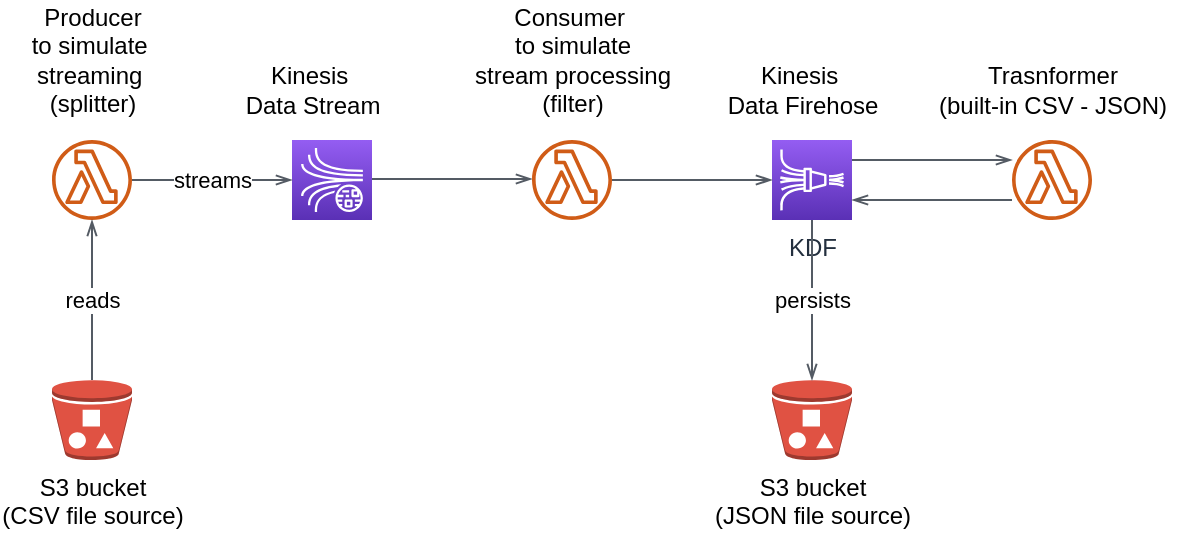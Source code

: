 <mxfile type="github" version="12.7.0"><diagram id="hRhdK9c9UY7DY67_S12X" name="Page-1"><mxGraphModel grid="1" dx="766" dy="310" gridSize="10" guides="1" tooltips="1" connect="1" arrows="1" fold="1" page="1" pageScale="1" pageWidth="850" pageHeight="1100" math="0" shadow="0"><root><mxCell id="0"/><mxCell id="1" parent="0"/><mxCell id="A1iT6gOZS8kK0mqbbgCM-1" value="" parent="1" style="outlineConnect=0;fontColor=#232F3E;gradientColor=none;fillColor=#D05C17;strokeColor=none;dashed=0;verticalLabelPosition=bottom;verticalAlign=top;align=center;html=1;fontSize=12;fontStyle=0;aspect=fixed;pointerEvents=1;shape=mxgraph.aws4.lambda_function;" vertex="1"><mxGeometry as="geometry" y="120" x="40" width="40" height="40"/></mxCell><mxCell id="A1iT6gOZS8kK0mqbbgCM-2" value="Producer&lt;br&gt;to simulate&amp;nbsp;&lt;br&gt;streaming&amp;nbsp;&lt;br&gt;(splitter)" parent="1" style="text;html=1;align=center;verticalAlign=middle;resizable=0;points=[];autosize=1;" vertex="1"><mxGeometry as="geometry" y="50" x="20" width="80" height="60"/></mxCell><mxCell id="A1iT6gOZS8kK0mqbbgCM-8" value="S3 bucket&lt;br&gt;(CSV file source)" parent="1" style="outlineConnect=0;dashed=0;verticalLabelPosition=bottom;verticalAlign=top;align=center;html=1;shape=mxgraph.aws3.bucket_with_objects;fillColor=#E05243;gradientColor=none;" vertex="1"><mxGeometry as="geometry" y="240" x="40" width="40" height="40"/></mxCell><mxCell id="A1iT6gOZS8kK0mqbbgCM-9" value="reads" parent="1" style="edgeStyle=orthogonalEdgeStyle;html=1;endArrow=none;elbow=vertical;startArrow=openThin;startFill=0;strokeColor=#545B64;rounded=0;entryX=0.5;entryY=0;entryDx=0;entryDy=0;entryPerimeter=0;" edge="1" source="A1iT6gOZS8kK0mqbbgCM-1" target="A1iT6gOZS8kK0mqbbgCM-8"><mxGeometry as="geometry" width="100" relative="1"><mxPoint as="sourcePoint" y="170" x="60"/><mxPoint as="targetPoint" y="210" x="140"/></mxGeometry></mxCell><mxCell id="A1iT6gOZS8kK0mqbbgCM-12" value="" parent="1" style="outlineConnect=0;fontColor=#232F3E;gradientColor=#945DF2;gradientDirection=north;fillColor=#5A30B5;strokeColor=#ffffff;dashed=0;verticalLabelPosition=bottom;verticalAlign=top;align=center;html=1;fontSize=12;fontStyle=0;aspect=fixed;shape=mxgraph.aws4.resourceIcon;resIcon=mxgraph.aws4.kinesis_data_streams;" vertex="1"><mxGeometry as="geometry" y="120" x="160" width="40" height="40"/></mxCell><mxCell id="A1iT6gOZS8kK0mqbbgCM-13" value="streams" parent="1" style="edgeStyle=orthogonalEdgeStyle;html=1;endArrow=none;elbow=vertical;startArrow=openThin;startFill=0;strokeColor=#545B64;rounded=0;exitX=0;exitY=0.5;exitDx=0;exitDy=0;exitPerimeter=0;" edge="1" source="A1iT6gOZS8kK0mqbbgCM-12" target="A1iT6gOZS8kK0mqbbgCM-1"><mxGeometry as="geometry" width="100" relative="1"><mxPoint as="sourcePoint" y="170" x="70"/><mxPoint as="targetPoint" y="250" x="70"/></mxGeometry></mxCell><mxCell id="A1iT6gOZS8kK0mqbbgCM-20" value="Kinesis&amp;nbsp;&lt;br&gt;Data Stream" parent="1" style="text;html=1;align=center;verticalAlign=middle;resizable=0;points=[];autosize=1;" vertex="1"><mxGeometry as="geometry" y="80" x="130" width="80" height="30"/></mxCell><mxCell id="A1iT6gOZS8kK0mqbbgCM-21" value="" parent="1" style="outlineConnect=0;fontColor=#232F3E;gradientColor=none;fillColor=#D05C17;strokeColor=none;dashed=0;verticalLabelPosition=bottom;verticalAlign=top;align=center;html=1;fontSize=12;fontStyle=0;aspect=fixed;pointerEvents=1;shape=mxgraph.aws4.lambda_function;" vertex="1"><mxGeometry as="geometry" y="120" x="520" width="40" height="40"/></mxCell><mxCell id="A1iT6gOZS8kK0mqbbgCM-22" value="" parent="1" style="edgeStyle=orthogonalEdgeStyle;html=1;endArrow=none;elbow=vertical;startArrow=openThin;startFill=0;strokeColor=#545B64;rounded=0;exitX=0;exitY=0.5;exitDx=0;exitDy=0;exitPerimeter=0;" edge="1"><mxGeometry as="geometry" width="100" relative="1"><mxPoint as="sourcePoint" y="139.5" x="280"/><mxPoint as="targetPoint" y="139.5" x="200"/></mxGeometry></mxCell><mxCell id="A1iT6gOZS8kK0mqbbgCM-23" value="KDF" parent="1" style="outlineConnect=0;fontColor=#232F3E;gradientColor=#945DF2;gradientDirection=north;fillColor=#5A30B5;strokeColor=#ffffff;dashed=0;verticalLabelPosition=bottom;verticalAlign=top;align=center;html=1;fontSize=12;fontStyle=0;aspect=fixed;shape=mxgraph.aws4.resourceIcon;resIcon=mxgraph.aws4.kinesis_data_firehose;" vertex="1"><mxGeometry as="geometry" y="120" x="400" width="40" height="40"/></mxCell><mxCell id="A1iT6gOZS8kK0mqbbgCM-25" value="" parent="1" style="edgeStyle=orthogonalEdgeStyle;html=1;endArrow=none;elbow=vertical;startArrow=openThin;startFill=0;strokeColor=#545B64;rounded=0;" edge="1"><mxGeometry as="geometry" width="100" relative="1"><mxPoint as="sourcePoint" y="150" x="440"/><mxPoint as="targetPoint" y="150" x="520"/></mxGeometry></mxCell><mxCell id="A1iT6gOZS8kK0mqbbgCM-26" value="Kinesis&amp;nbsp;&lt;br&gt;Data Firehose" parent="1" style="text;html=1;align=center;verticalAlign=middle;resizable=0;points=[];autosize=1;" vertex="1"><mxGeometry as="geometry" y="80" x="370" width="90" height="30"/></mxCell><mxCell id="A1iT6gOZS8kK0mqbbgCM-31" value="S3 bucket&lt;br&gt;(JSON file source)" parent="1" style="outlineConnect=0;dashed=0;verticalLabelPosition=bottom;verticalAlign=top;align=center;html=1;shape=mxgraph.aws3.bucket_with_objects;fillColor=#E05243;gradientColor=none;" vertex="1"><mxGeometry as="geometry" y="240" x="400" width="40" height="40"/></mxCell><mxCell id="A1iT6gOZS8kK0mqbbgCM-32" value="persists" parent="1" style="edgeStyle=orthogonalEdgeStyle;html=1;endArrow=none;elbow=vertical;startArrow=openThin;startFill=0;strokeColor=#545B64;rounded=0;" edge="1" source="A1iT6gOZS8kK0mqbbgCM-31" target="A1iT6gOZS8kK0mqbbgCM-23"><mxGeometry as="geometry" width="100" relative="1"><mxPoint as="sourcePoint" y="170" x="70"/><mxPoint as="targetPoint" y="250" x="70"/></mxGeometry></mxCell><mxCell id="A1iT6gOZS8kK0mqbbgCM-34" value="" parent="1" style="edgeStyle=orthogonalEdgeStyle;html=1;endArrow=none;elbow=vertical;startArrow=openThin;startFill=0;strokeColor=#545B64;rounded=0;" edge="1" source="A1iT6gOZS8kK0mqbbgCM-21"><mxGeometry as="geometry" width="100" relative="1"><mxPoint as="sourcePoint" y="160" x="330"/><mxPoint as="targetPoint" y="130" x="440"/><Array as="points"><mxPoint y="130" x="470"/><mxPoint y="130" x="470"/></Array></mxGeometry></mxCell><mxCell id="A1iT6gOZS8kK0mqbbgCM-35" value="Trasnformer&lt;br&gt;(built-in CSV - JSON)" parent="1" style="text;html=1;align=center;verticalAlign=middle;resizable=0;points=[];autosize=1;" vertex="1"><mxGeometry as="geometry" y="80" x="475" width="130" height="30"/></mxCell><mxCell id="A1iT6gOZS8kK0mqbbgCM-36" value="" parent="1" style="outlineConnect=0;fontColor=#232F3E;gradientColor=none;fillColor=#D05C17;strokeColor=none;dashed=0;verticalLabelPosition=bottom;verticalAlign=top;align=center;html=1;fontSize=12;fontStyle=0;aspect=fixed;pointerEvents=1;shape=mxgraph.aws4.lambda_function;" vertex="1"><mxGeometry as="geometry" y="120" x="280" width="40" height="40"/></mxCell><mxCell id="A1iT6gOZS8kK0mqbbgCM-37" value="Consumer&amp;nbsp;&lt;br&gt;to simulate&lt;br&gt;stream processing&lt;br&gt;(filter)" parent="1" style="text;html=1;align=center;verticalAlign=middle;resizable=0;points=[];autosize=1;" vertex="1"><mxGeometry as="geometry" y="50" x="245" width="110" height="60"/></mxCell><mxCell id="A1iT6gOZS8kK0mqbbgCM-38" value="" parent="1" style="edgeStyle=orthogonalEdgeStyle;html=1;endArrow=none;elbow=vertical;startArrow=openThin;startFill=0;strokeColor=#545B64;rounded=0;" edge="1" source="A1iT6gOZS8kK0mqbbgCM-23"><mxGeometry as="geometry" width="100" relative="1"><mxPoint as="sourcePoint" y="149.5" x="290"/><mxPoint as="targetPoint" y="140" x="320"/></mxGeometry></mxCell></root></mxGraphModel></diagram></mxfile>